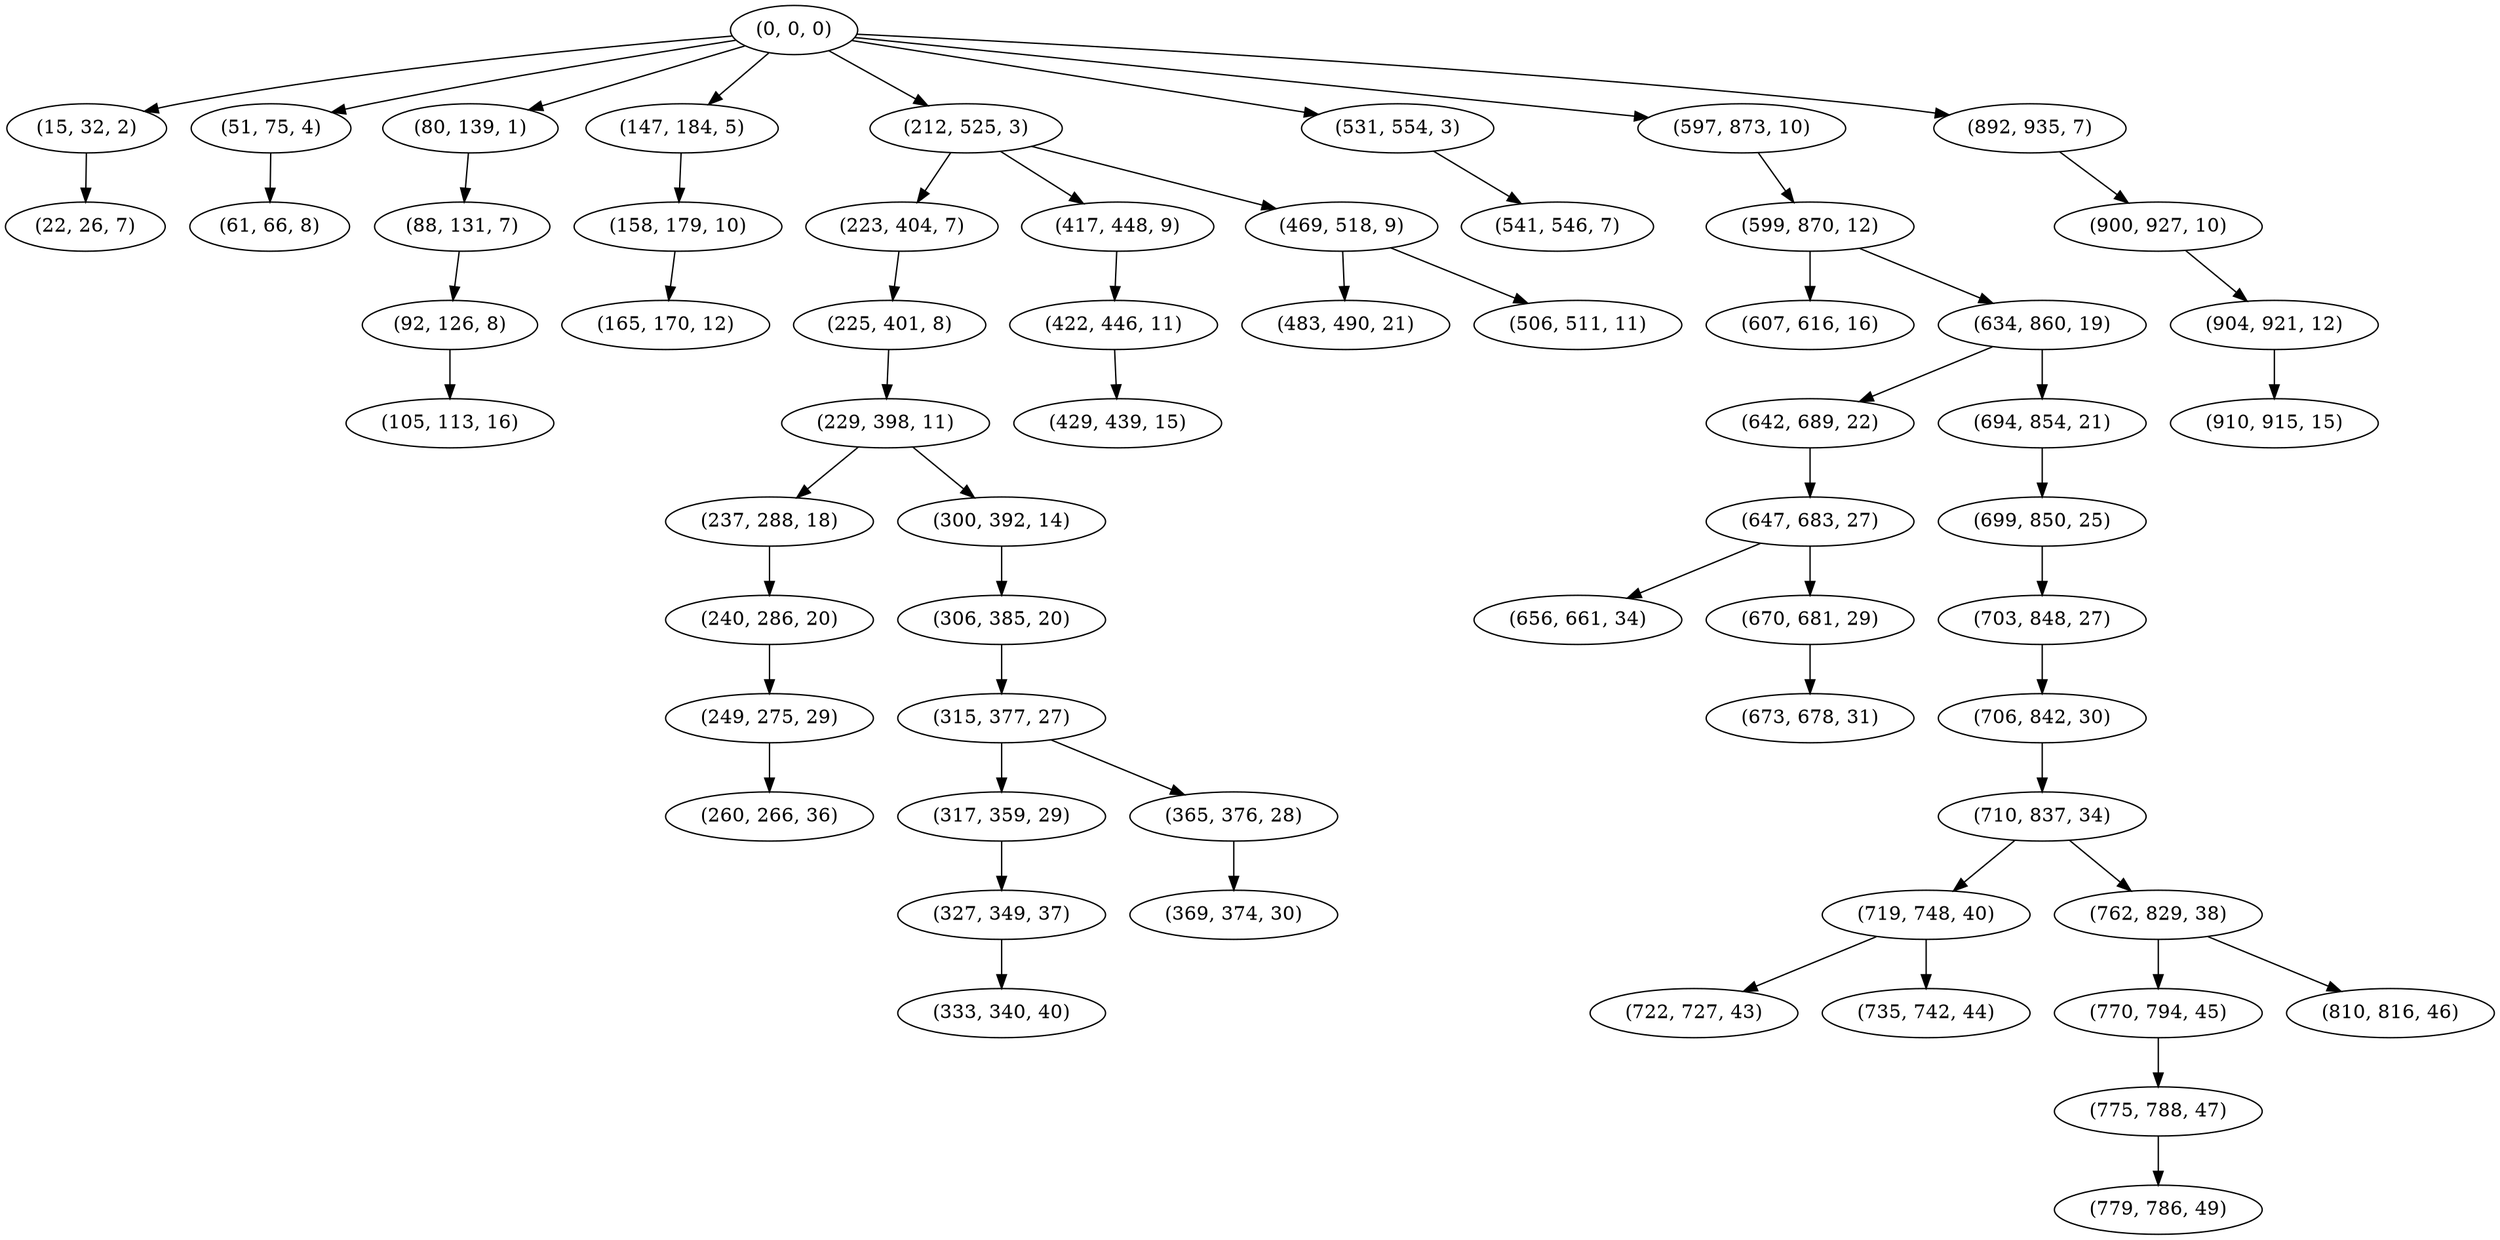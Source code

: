 digraph tree {
    "(0, 0, 0)";
    "(15, 32, 2)";
    "(22, 26, 7)";
    "(51, 75, 4)";
    "(61, 66, 8)";
    "(80, 139, 1)";
    "(88, 131, 7)";
    "(92, 126, 8)";
    "(105, 113, 16)";
    "(147, 184, 5)";
    "(158, 179, 10)";
    "(165, 170, 12)";
    "(212, 525, 3)";
    "(223, 404, 7)";
    "(225, 401, 8)";
    "(229, 398, 11)";
    "(237, 288, 18)";
    "(240, 286, 20)";
    "(249, 275, 29)";
    "(260, 266, 36)";
    "(300, 392, 14)";
    "(306, 385, 20)";
    "(315, 377, 27)";
    "(317, 359, 29)";
    "(327, 349, 37)";
    "(333, 340, 40)";
    "(365, 376, 28)";
    "(369, 374, 30)";
    "(417, 448, 9)";
    "(422, 446, 11)";
    "(429, 439, 15)";
    "(469, 518, 9)";
    "(483, 490, 21)";
    "(506, 511, 11)";
    "(531, 554, 3)";
    "(541, 546, 7)";
    "(597, 873, 10)";
    "(599, 870, 12)";
    "(607, 616, 16)";
    "(634, 860, 19)";
    "(642, 689, 22)";
    "(647, 683, 27)";
    "(656, 661, 34)";
    "(670, 681, 29)";
    "(673, 678, 31)";
    "(694, 854, 21)";
    "(699, 850, 25)";
    "(703, 848, 27)";
    "(706, 842, 30)";
    "(710, 837, 34)";
    "(719, 748, 40)";
    "(722, 727, 43)";
    "(735, 742, 44)";
    "(762, 829, 38)";
    "(770, 794, 45)";
    "(775, 788, 47)";
    "(779, 786, 49)";
    "(810, 816, 46)";
    "(892, 935, 7)";
    "(900, 927, 10)";
    "(904, 921, 12)";
    "(910, 915, 15)";
    "(0, 0, 0)" -> "(15, 32, 2)";
    "(0, 0, 0)" -> "(51, 75, 4)";
    "(0, 0, 0)" -> "(80, 139, 1)";
    "(0, 0, 0)" -> "(147, 184, 5)";
    "(0, 0, 0)" -> "(212, 525, 3)";
    "(0, 0, 0)" -> "(531, 554, 3)";
    "(0, 0, 0)" -> "(597, 873, 10)";
    "(0, 0, 0)" -> "(892, 935, 7)";
    "(15, 32, 2)" -> "(22, 26, 7)";
    "(51, 75, 4)" -> "(61, 66, 8)";
    "(80, 139, 1)" -> "(88, 131, 7)";
    "(88, 131, 7)" -> "(92, 126, 8)";
    "(92, 126, 8)" -> "(105, 113, 16)";
    "(147, 184, 5)" -> "(158, 179, 10)";
    "(158, 179, 10)" -> "(165, 170, 12)";
    "(212, 525, 3)" -> "(223, 404, 7)";
    "(212, 525, 3)" -> "(417, 448, 9)";
    "(212, 525, 3)" -> "(469, 518, 9)";
    "(223, 404, 7)" -> "(225, 401, 8)";
    "(225, 401, 8)" -> "(229, 398, 11)";
    "(229, 398, 11)" -> "(237, 288, 18)";
    "(229, 398, 11)" -> "(300, 392, 14)";
    "(237, 288, 18)" -> "(240, 286, 20)";
    "(240, 286, 20)" -> "(249, 275, 29)";
    "(249, 275, 29)" -> "(260, 266, 36)";
    "(300, 392, 14)" -> "(306, 385, 20)";
    "(306, 385, 20)" -> "(315, 377, 27)";
    "(315, 377, 27)" -> "(317, 359, 29)";
    "(315, 377, 27)" -> "(365, 376, 28)";
    "(317, 359, 29)" -> "(327, 349, 37)";
    "(327, 349, 37)" -> "(333, 340, 40)";
    "(365, 376, 28)" -> "(369, 374, 30)";
    "(417, 448, 9)" -> "(422, 446, 11)";
    "(422, 446, 11)" -> "(429, 439, 15)";
    "(469, 518, 9)" -> "(483, 490, 21)";
    "(469, 518, 9)" -> "(506, 511, 11)";
    "(531, 554, 3)" -> "(541, 546, 7)";
    "(597, 873, 10)" -> "(599, 870, 12)";
    "(599, 870, 12)" -> "(607, 616, 16)";
    "(599, 870, 12)" -> "(634, 860, 19)";
    "(634, 860, 19)" -> "(642, 689, 22)";
    "(634, 860, 19)" -> "(694, 854, 21)";
    "(642, 689, 22)" -> "(647, 683, 27)";
    "(647, 683, 27)" -> "(656, 661, 34)";
    "(647, 683, 27)" -> "(670, 681, 29)";
    "(670, 681, 29)" -> "(673, 678, 31)";
    "(694, 854, 21)" -> "(699, 850, 25)";
    "(699, 850, 25)" -> "(703, 848, 27)";
    "(703, 848, 27)" -> "(706, 842, 30)";
    "(706, 842, 30)" -> "(710, 837, 34)";
    "(710, 837, 34)" -> "(719, 748, 40)";
    "(710, 837, 34)" -> "(762, 829, 38)";
    "(719, 748, 40)" -> "(722, 727, 43)";
    "(719, 748, 40)" -> "(735, 742, 44)";
    "(762, 829, 38)" -> "(770, 794, 45)";
    "(762, 829, 38)" -> "(810, 816, 46)";
    "(770, 794, 45)" -> "(775, 788, 47)";
    "(775, 788, 47)" -> "(779, 786, 49)";
    "(892, 935, 7)" -> "(900, 927, 10)";
    "(900, 927, 10)" -> "(904, 921, 12)";
    "(904, 921, 12)" -> "(910, 915, 15)";
}
